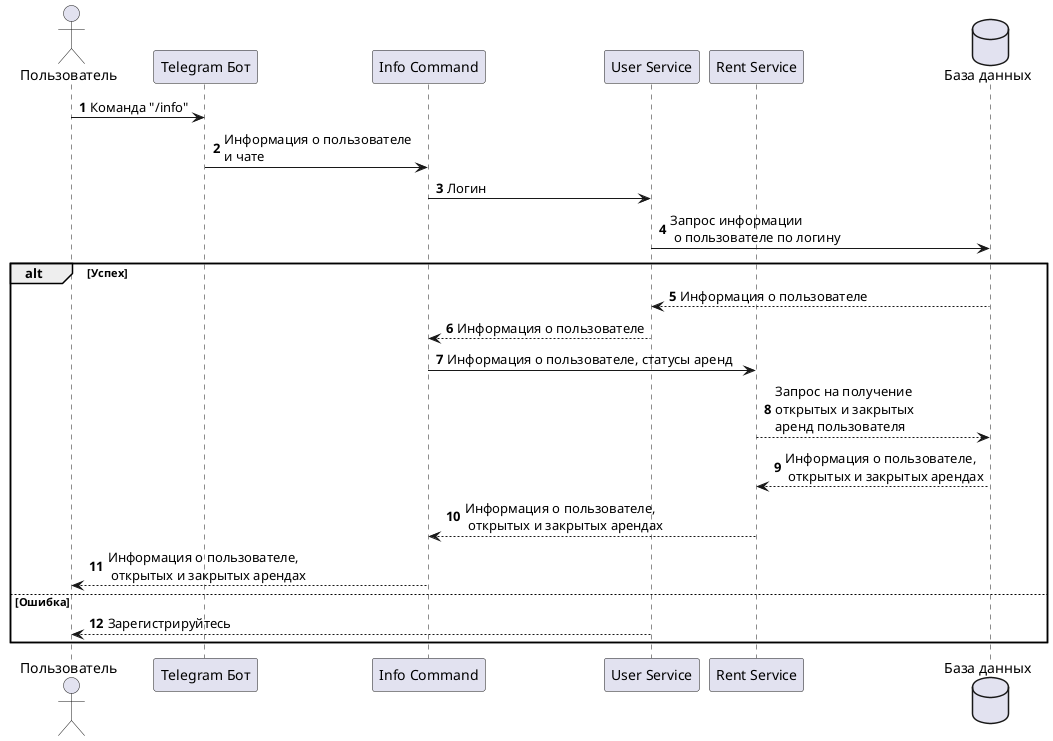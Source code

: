 @startuml
'https://plantuml.com/sequence-diagram

autonumber

actor Пользователь as usr
participant "Telegram Бот" as bot
participant "Info Command" as inf
participant "User Service" as us
participant "Rent Service" as rs
database "База данных" as db

usr -> bot: Команда "/info"
bot -> inf: Информация о пользователе\nи чате
inf -> us: Логин
us -> db: Запрос информации\n о пользователе по логину

alt Успех
    db --> us: Информация о пользователе
    us --> inf: Информация о пользователе
    inf -> rs: Информация о пользователе, статусы аренд
    rs --> db: Запрос на получение\nоткрытых и закрытых\nаренд пользователя
    db --> rs: Информация о пользователе,\n открытых и закрытых арендах
    rs --> inf: Информация о пользователе,\n открытых и закрытых арендах
    inf --> usr: Информация о пользователе,\n открытых и закрытых арендах
else Ошибка
    us --> usr: Зарегистрируйтесь
end

@enduml